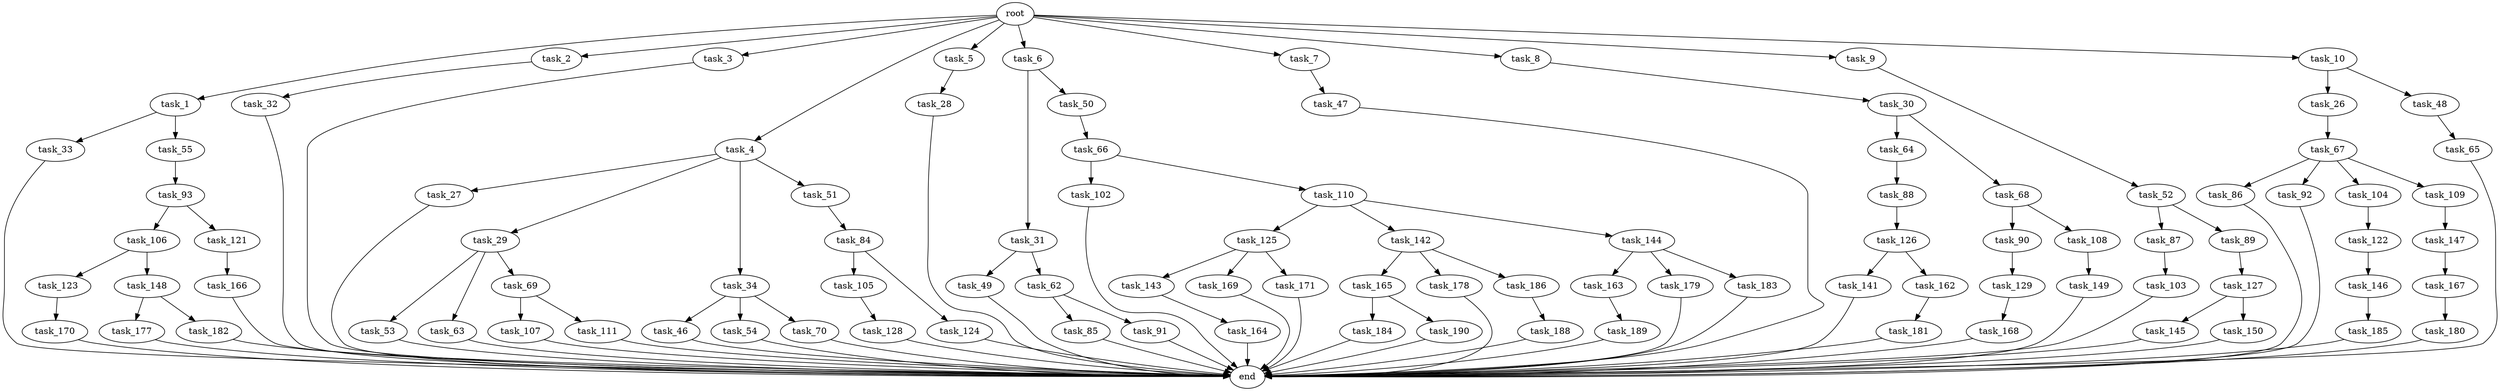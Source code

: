 digraph G {
  root [size="0.000000"];
  task_1 [size="10.240000"];
  task_2 [size="10.240000"];
  task_3 [size="10.240000"];
  task_4 [size="10.240000"];
  task_5 [size="10.240000"];
  task_6 [size="10.240000"];
  task_7 [size="10.240000"];
  task_8 [size="10.240000"];
  task_9 [size="10.240000"];
  task_10 [size="10.240000"];
  task_26 [size="8589934592.000000"];
  task_27 [size="773094113.280000"];
  task_28 [size="3092376453.120000"];
  task_29 [size="773094113.280000"];
  task_30 [size="1374389534.720000"];
  task_31 [size="343597383.680000"];
  task_32 [size="5497558138.880000"];
  task_33 [size="3092376453.120000"];
  task_34 [size="773094113.280000"];
  task_46 [size="2147483648.000000"];
  task_47 [size="1374389534.720000"];
  task_48 [size="8589934592.000000"];
  task_49 [size="5497558138.880000"];
  task_50 [size="343597383.680000"];
  task_51 [size="773094113.280000"];
  task_52 [size="8589934592.000000"];
  task_53 [size="5497558138.880000"];
  task_54 [size="2147483648.000000"];
  task_55 [size="3092376453.120000"];
  task_62 [size="5497558138.880000"];
  task_63 [size="5497558138.880000"];
  task_64 [size="3092376453.120000"];
  task_65 [size="5497558138.880000"];
  task_66 [size="5497558138.880000"];
  task_67 [size="773094113.280000"];
  task_68 [size="3092376453.120000"];
  task_69 [size="5497558138.880000"];
  task_70 [size="2147483648.000000"];
  task_84 [size="6957847019.520000"];
  task_85 [size="4209067950.080000"];
  task_86 [size="3092376453.120000"];
  task_87 [size="5497558138.880000"];
  task_88 [size="773094113.280000"];
  task_89 [size="5497558138.880000"];
  task_90 [size="773094113.280000"];
  task_91 [size="4209067950.080000"];
  task_92 [size="3092376453.120000"];
  task_93 [size="2147483648.000000"];
  task_102 [size="1374389534.720000"];
  task_103 [size="1374389534.720000"];
  task_104 [size="3092376453.120000"];
  task_105 [size="3092376453.120000"];
  task_106 [size="4209067950.080000"];
  task_107 [size="8589934592.000000"];
  task_108 [size="773094113.280000"];
  task_109 [size="3092376453.120000"];
  task_110 [size="1374389534.720000"];
  task_111 [size="8589934592.000000"];
  task_121 [size="4209067950.080000"];
  task_122 [size="3092376453.120000"];
  task_123 [size="4209067950.080000"];
  task_124 [size="3092376453.120000"];
  task_125 [size="5497558138.880000"];
  task_126 [size="5497558138.880000"];
  task_127 [size="8589934592.000000"];
  task_128 [size="8589934592.000000"];
  task_129 [size="1374389534.720000"];
  task_141 [size="4209067950.080000"];
  task_142 [size="5497558138.880000"];
  task_143 [size="4209067950.080000"];
  task_144 [size="5497558138.880000"];
  task_145 [size="4209067950.080000"];
  task_146 [size="2147483648.000000"];
  task_147 [size="2147483648.000000"];
  task_148 [size="4209067950.080000"];
  task_149 [size="5497558138.880000"];
  task_150 [size="4209067950.080000"];
  task_162 [size="4209067950.080000"];
  task_163 [size="2147483648.000000"];
  task_164 [size="2147483648.000000"];
  task_165 [size="6957847019.520000"];
  task_166 [size="343597383.680000"];
  task_167 [size="773094113.280000"];
  task_168 [size="5497558138.880000"];
  task_169 [size="4209067950.080000"];
  task_170 [size="3092376453.120000"];
  task_171 [size="4209067950.080000"];
  task_177 [size="4209067950.080000"];
  task_178 [size="6957847019.520000"];
  task_179 [size="2147483648.000000"];
  task_180 [size="5497558138.880000"];
  task_181 [size="3092376453.120000"];
  task_182 [size="4209067950.080000"];
  task_183 [size="2147483648.000000"];
  task_184 [size="2147483648.000000"];
  task_185 [size="5497558138.880000"];
  task_186 [size="6957847019.520000"];
  task_188 [size="3092376453.120000"];
  task_189 [size="5497558138.880000"];
  task_190 [size="2147483648.000000"];
  end [size="0.000000"];

  root -> task_1 [size="1.000000"];
  root -> task_2 [size="1.000000"];
  root -> task_3 [size="1.000000"];
  root -> task_4 [size="1.000000"];
  root -> task_5 [size="1.000000"];
  root -> task_6 [size="1.000000"];
  root -> task_7 [size="1.000000"];
  root -> task_8 [size="1.000000"];
  root -> task_9 [size="1.000000"];
  root -> task_10 [size="1.000000"];
  task_1 -> task_33 [size="301989888.000000"];
  task_1 -> task_55 [size="301989888.000000"];
  task_2 -> task_32 [size="536870912.000000"];
  task_3 -> end [size="1.000000"];
  task_4 -> task_27 [size="75497472.000000"];
  task_4 -> task_29 [size="75497472.000000"];
  task_4 -> task_34 [size="75497472.000000"];
  task_4 -> task_51 [size="75497472.000000"];
  task_5 -> task_28 [size="301989888.000000"];
  task_6 -> task_31 [size="33554432.000000"];
  task_6 -> task_50 [size="33554432.000000"];
  task_7 -> task_47 [size="134217728.000000"];
  task_8 -> task_30 [size="134217728.000000"];
  task_9 -> task_52 [size="838860800.000000"];
  task_10 -> task_26 [size="838860800.000000"];
  task_10 -> task_48 [size="838860800.000000"];
  task_26 -> task_67 [size="75497472.000000"];
  task_27 -> end [size="1.000000"];
  task_28 -> end [size="1.000000"];
  task_29 -> task_53 [size="536870912.000000"];
  task_29 -> task_63 [size="536870912.000000"];
  task_29 -> task_69 [size="536870912.000000"];
  task_30 -> task_64 [size="301989888.000000"];
  task_30 -> task_68 [size="301989888.000000"];
  task_31 -> task_49 [size="536870912.000000"];
  task_31 -> task_62 [size="536870912.000000"];
  task_32 -> end [size="1.000000"];
  task_33 -> end [size="1.000000"];
  task_34 -> task_46 [size="209715200.000000"];
  task_34 -> task_54 [size="209715200.000000"];
  task_34 -> task_70 [size="209715200.000000"];
  task_46 -> end [size="1.000000"];
  task_47 -> end [size="1.000000"];
  task_48 -> task_65 [size="536870912.000000"];
  task_49 -> end [size="1.000000"];
  task_50 -> task_66 [size="536870912.000000"];
  task_51 -> task_84 [size="679477248.000000"];
  task_52 -> task_87 [size="536870912.000000"];
  task_52 -> task_89 [size="536870912.000000"];
  task_53 -> end [size="1.000000"];
  task_54 -> end [size="1.000000"];
  task_55 -> task_93 [size="209715200.000000"];
  task_62 -> task_85 [size="411041792.000000"];
  task_62 -> task_91 [size="411041792.000000"];
  task_63 -> end [size="1.000000"];
  task_64 -> task_88 [size="75497472.000000"];
  task_65 -> end [size="1.000000"];
  task_66 -> task_102 [size="134217728.000000"];
  task_66 -> task_110 [size="134217728.000000"];
  task_67 -> task_86 [size="301989888.000000"];
  task_67 -> task_92 [size="301989888.000000"];
  task_67 -> task_104 [size="301989888.000000"];
  task_67 -> task_109 [size="301989888.000000"];
  task_68 -> task_90 [size="75497472.000000"];
  task_68 -> task_108 [size="75497472.000000"];
  task_69 -> task_107 [size="838860800.000000"];
  task_69 -> task_111 [size="838860800.000000"];
  task_70 -> end [size="1.000000"];
  task_84 -> task_105 [size="301989888.000000"];
  task_84 -> task_124 [size="301989888.000000"];
  task_85 -> end [size="1.000000"];
  task_86 -> end [size="1.000000"];
  task_87 -> task_103 [size="134217728.000000"];
  task_88 -> task_126 [size="536870912.000000"];
  task_89 -> task_127 [size="838860800.000000"];
  task_90 -> task_129 [size="134217728.000000"];
  task_91 -> end [size="1.000000"];
  task_92 -> end [size="1.000000"];
  task_93 -> task_106 [size="411041792.000000"];
  task_93 -> task_121 [size="411041792.000000"];
  task_102 -> end [size="1.000000"];
  task_103 -> end [size="1.000000"];
  task_104 -> task_122 [size="301989888.000000"];
  task_105 -> task_128 [size="838860800.000000"];
  task_106 -> task_123 [size="411041792.000000"];
  task_106 -> task_148 [size="411041792.000000"];
  task_107 -> end [size="1.000000"];
  task_108 -> task_149 [size="536870912.000000"];
  task_109 -> task_147 [size="209715200.000000"];
  task_110 -> task_125 [size="536870912.000000"];
  task_110 -> task_142 [size="536870912.000000"];
  task_110 -> task_144 [size="536870912.000000"];
  task_111 -> end [size="1.000000"];
  task_121 -> task_166 [size="33554432.000000"];
  task_122 -> task_146 [size="209715200.000000"];
  task_123 -> task_170 [size="301989888.000000"];
  task_124 -> end [size="1.000000"];
  task_125 -> task_143 [size="411041792.000000"];
  task_125 -> task_169 [size="411041792.000000"];
  task_125 -> task_171 [size="411041792.000000"];
  task_126 -> task_141 [size="411041792.000000"];
  task_126 -> task_162 [size="411041792.000000"];
  task_127 -> task_145 [size="411041792.000000"];
  task_127 -> task_150 [size="411041792.000000"];
  task_128 -> end [size="1.000000"];
  task_129 -> task_168 [size="536870912.000000"];
  task_141 -> end [size="1.000000"];
  task_142 -> task_165 [size="679477248.000000"];
  task_142 -> task_178 [size="679477248.000000"];
  task_142 -> task_186 [size="679477248.000000"];
  task_143 -> task_164 [size="209715200.000000"];
  task_144 -> task_163 [size="209715200.000000"];
  task_144 -> task_179 [size="209715200.000000"];
  task_144 -> task_183 [size="209715200.000000"];
  task_145 -> end [size="1.000000"];
  task_146 -> task_185 [size="536870912.000000"];
  task_147 -> task_167 [size="75497472.000000"];
  task_148 -> task_177 [size="411041792.000000"];
  task_148 -> task_182 [size="411041792.000000"];
  task_149 -> end [size="1.000000"];
  task_150 -> end [size="1.000000"];
  task_162 -> task_181 [size="301989888.000000"];
  task_163 -> task_189 [size="536870912.000000"];
  task_164 -> end [size="1.000000"];
  task_165 -> task_184 [size="209715200.000000"];
  task_165 -> task_190 [size="209715200.000000"];
  task_166 -> end [size="1.000000"];
  task_167 -> task_180 [size="536870912.000000"];
  task_168 -> end [size="1.000000"];
  task_169 -> end [size="1.000000"];
  task_170 -> end [size="1.000000"];
  task_171 -> end [size="1.000000"];
  task_177 -> end [size="1.000000"];
  task_178 -> end [size="1.000000"];
  task_179 -> end [size="1.000000"];
  task_180 -> end [size="1.000000"];
  task_181 -> end [size="1.000000"];
  task_182 -> end [size="1.000000"];
  task_183 -> end [size="1.000000"];
  task_184 -> end [size="1.000000"];
  task_185 -> end [size="1.000000"];
  task_186 -> task_188 [size="301989888.000000"];
  task_188 -> end [size="1.000000"];
  task_189 -> end [size="1.000000"];
  task_190 -> end [size="1.000000"];
}
